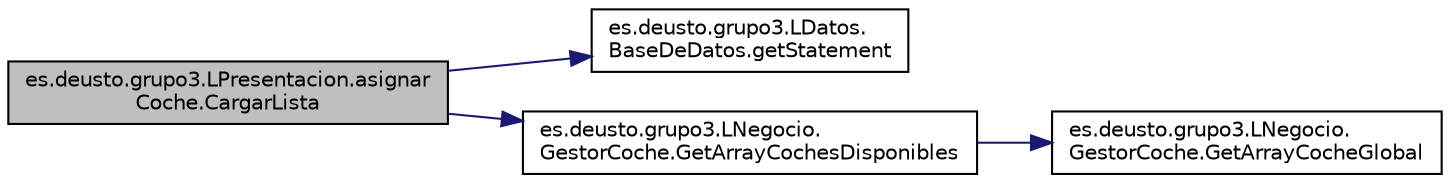 digraph "es.deusto.grupo3.LPresentacion.asignarCoche.CargarLista"
{
  edge [fontname="Helvetica",fontsize="10",labelfontname="Helvetica",labelfontsize="10"];
  node [fontname="Helvetica",fontsize="10",shape=record];
  rankdir="LR";
  Node34 [label="es.deusto.grupo3.LPresentacion.asignar\lCoche.CargarLista",height=0.2,width=0.4,color="black", fillcolor="grey75", style="filled", fontcolor="black"];
  Node34 -> Node35 [color="midnightblue",fontsize="10",style="solid",fontname="Helvetica"];
  Node35 [label="es.deusto.grupo3.LDatos.\lBaseDeDatos.getStatement",height=0.2,width=0.4,color="black", fillcolor="white", style="filled",URL="$classes_1_1deusto_1_1grupo3_1_1_l_datos_1_1_base_de_datos.html#a9657b1feb4c9852ab9d5f438239cb7b4"];
  Node34 -> Node36 [color="midnightblue",fontsize="10",style="solid",fontname="Helvetica"];
  Node36 [label="es.deusto.grupo3.LNegocio.\lGestorCoche.GetArrayCochesDisponibles",height=0.2,width=0.4,color="black", fillcolor="white", style="filled",URL="$classes_1_1deusto_1_1grupo3_1_1_l_negocio_1_1_gestor_coche.html#ae0661834e347a02854d4406131de5434"];
  Node36 -> Node37 [color="midnightblue",fontsize="10",style="solid",fontname="Helvetica"];
  Node37 [label="es.deusto.grupo3.LNegocio.\lGestorCoche.GetArrayCocheGlobal",height=0.2,width=0.4,color="black", fillcolor="white", style="filled",URL="$classes_1_1deusto_1_1grupo3_1_1_l_negocio_1_1_gestor_coche.html#a041b29853e93b3e53a0b90c771c3a77c"];
}

